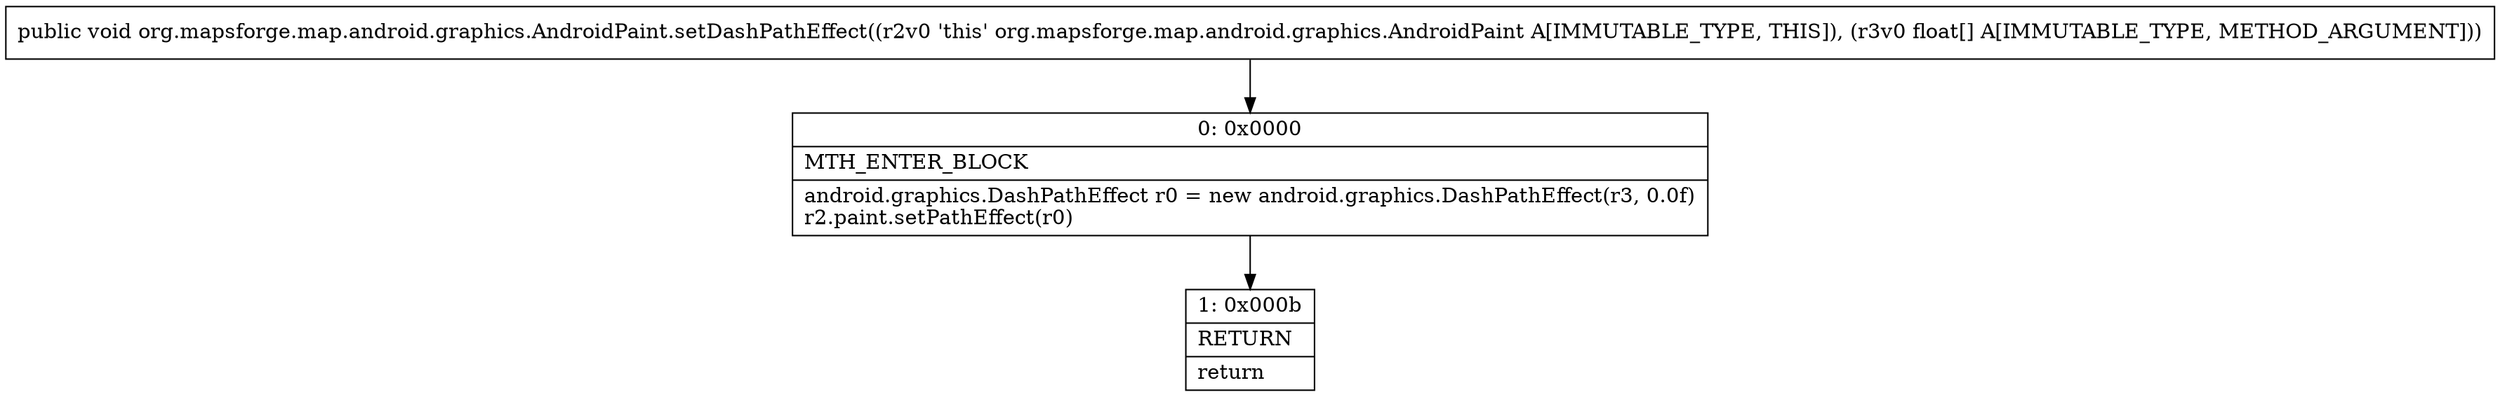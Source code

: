 digraph "CFG fororg.mapsforge.map.android.graphics.AndroidPaint.setDashPathEffect([F)V" {
Node_0 [shape=record,label="{0\:\ 0x0000|MTH_ENTER_BLOCK\l|android.graphics.DashPathEffect r0 = new android.graphics.DashPathEffect(r3, 0.0f)\lr2.paint.setPathEffect(r0)\l}"];
Node_1 [shape=record,label="{1\:\ 0x000b|RETURN\l|return\l}"];
MethodNode[shape=record,label="{public void org.mapsforge.map.android.graphics.AndroidPaint.setDashPathEffect((r2v0 'this' org.mapsforge.map.android.graphics.AndroidPaint A[IMMUTABLE_TYPE, THIS]), (r3v0 float[] A[IMMUTABLE_TYPE, METHOD_ARGUMENT])) }"];
MethodNode -> Node_0;
Node_0 -> Node_1;
}

